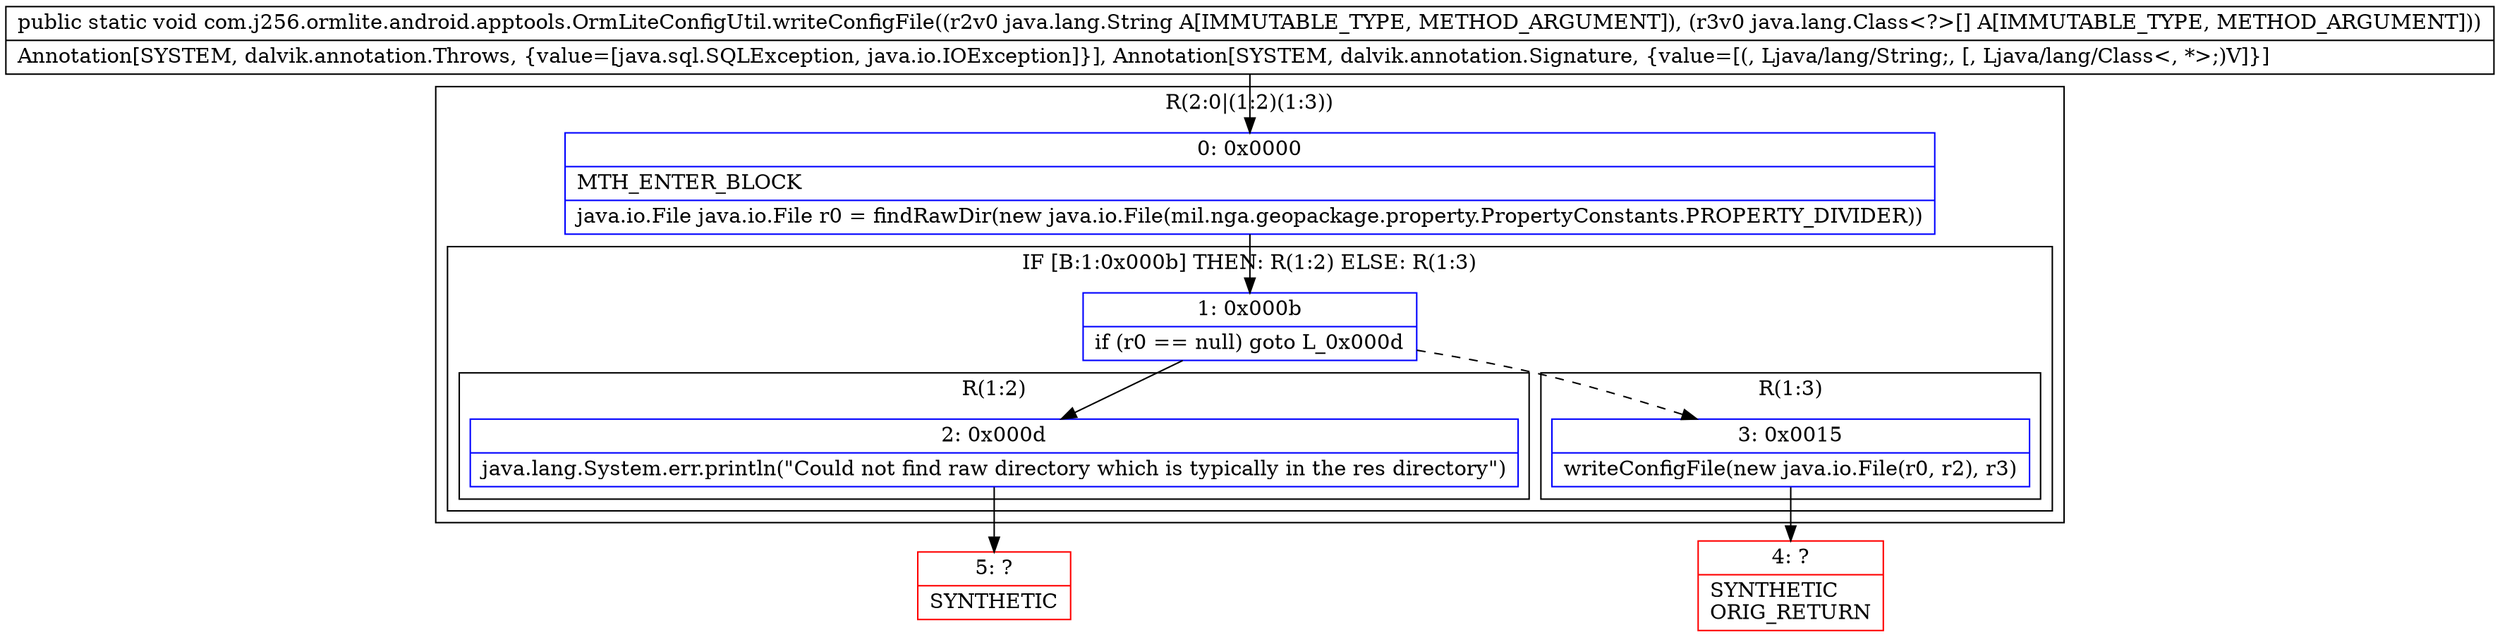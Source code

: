 digraph "CFG forcom.j256.ormlite.android.apptools.OrmLiteConfigUtil.writeConfigFile(Ljava\/lang\/String;[Ljava\/lang\/Class;)V" {
subgraph cluster_Region_1802838614 {
label = "R(2:0|(1:2)(1:3))";
node [shape=record,color=blue];
Node_0 [shape=record,label="{0\:\ 0x0000|MTH_ENTER_BLOCK\l|java.io.File java.io.File r0 = findRawDir(new java.io.File(mil.nga.geopackage.property.PropertyConstants.PROPERTY_DIVIDER))\l}"];
subgraph cluster_IfRegion_1229510326 {
label = "IF [B:1:0x000b] THEN: R(1:2) ELSE: R(1:3)";
node [shape=record,color=blue];
Node_1 [shape=record,label="{1\:\ 0x000b|if (r0 == null) goto L_0x000d\l}"];
subgraph cluster_Region_1620720758 {
label = "R(1:2)";
node [shape=record,color=blue];
Node_2 [shape=record,label="{2\:\ 0x000d|java.lang.System.err.println(\"Could not find raw directory which is typically in the res directory\")\l}"];
}
subgraph cluster_Region_1558741008 {
label = "R(1:3)";
node [shape=record,color=blue];
Node_3 [shape=record,label="{3\:\ 0x0015|writeConfigFile(new java.io.File(r0, r2), r3)\l}"];
}
}
}
Node_4 [shape=record,color=red,label="{4\:\ ?|SYNTHETIC\lORIG_RETURN\l}"];
Node_5 [shape=record,color=red,label="{5\:\ ?|SYNTHETIC\l}"];
MethodNode[shape=record,label="{public static void com.j256.ormlite.android.apptools.OrmLiteConfigUtil.writeConfigFile((r2v0 java.lang.String A[IMMUTABLE_TYPE, METHOD_ARGUMENT]), (r3v0 java.lang.Class\<?\>[] A[IMMUTABLE_TYPE, METHOD_ARGUMENT]))  | Annotation[SYSTEM, dalvik.annotation.Throws, \{value=[java.sql.SQLException, java.io.IOException]\}], Annotation[SYSTEM, dalvik.annotation.Signature, \{value=[(, Ljava\/lang\/String;, [, Ljava\/lang\/Class\<, *\>;)V]\}]\l}"];
MethodNode -> Node_0;
Node_0 -> Node_1;
Node_1 -> Node_2;
Node_1 -> Node_3[style=dashed];
Node_2 -> Node_5;
Node_3 -> Node_4;
}

